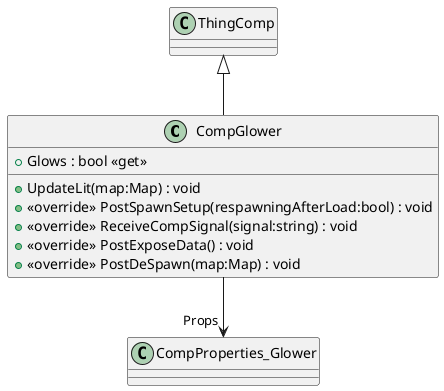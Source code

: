 @startuml
class CompGlower {
    + Glows : bool <<get>>
    + UpdateLit(map:Map) : void
    + <<override>> PostSpawnSetup(respawningAfterLoad:bool) : void
    + <<override>> ReceiveCompSignal(signal:string) : void
    + <<override>> PostExposeData() : void
    + <<override>> PostDeSpawn(map:Map) : void
}
ThingComp <|-- CompGlower
CompGlower --> "Props" CompProperties_Glower
@enduml
